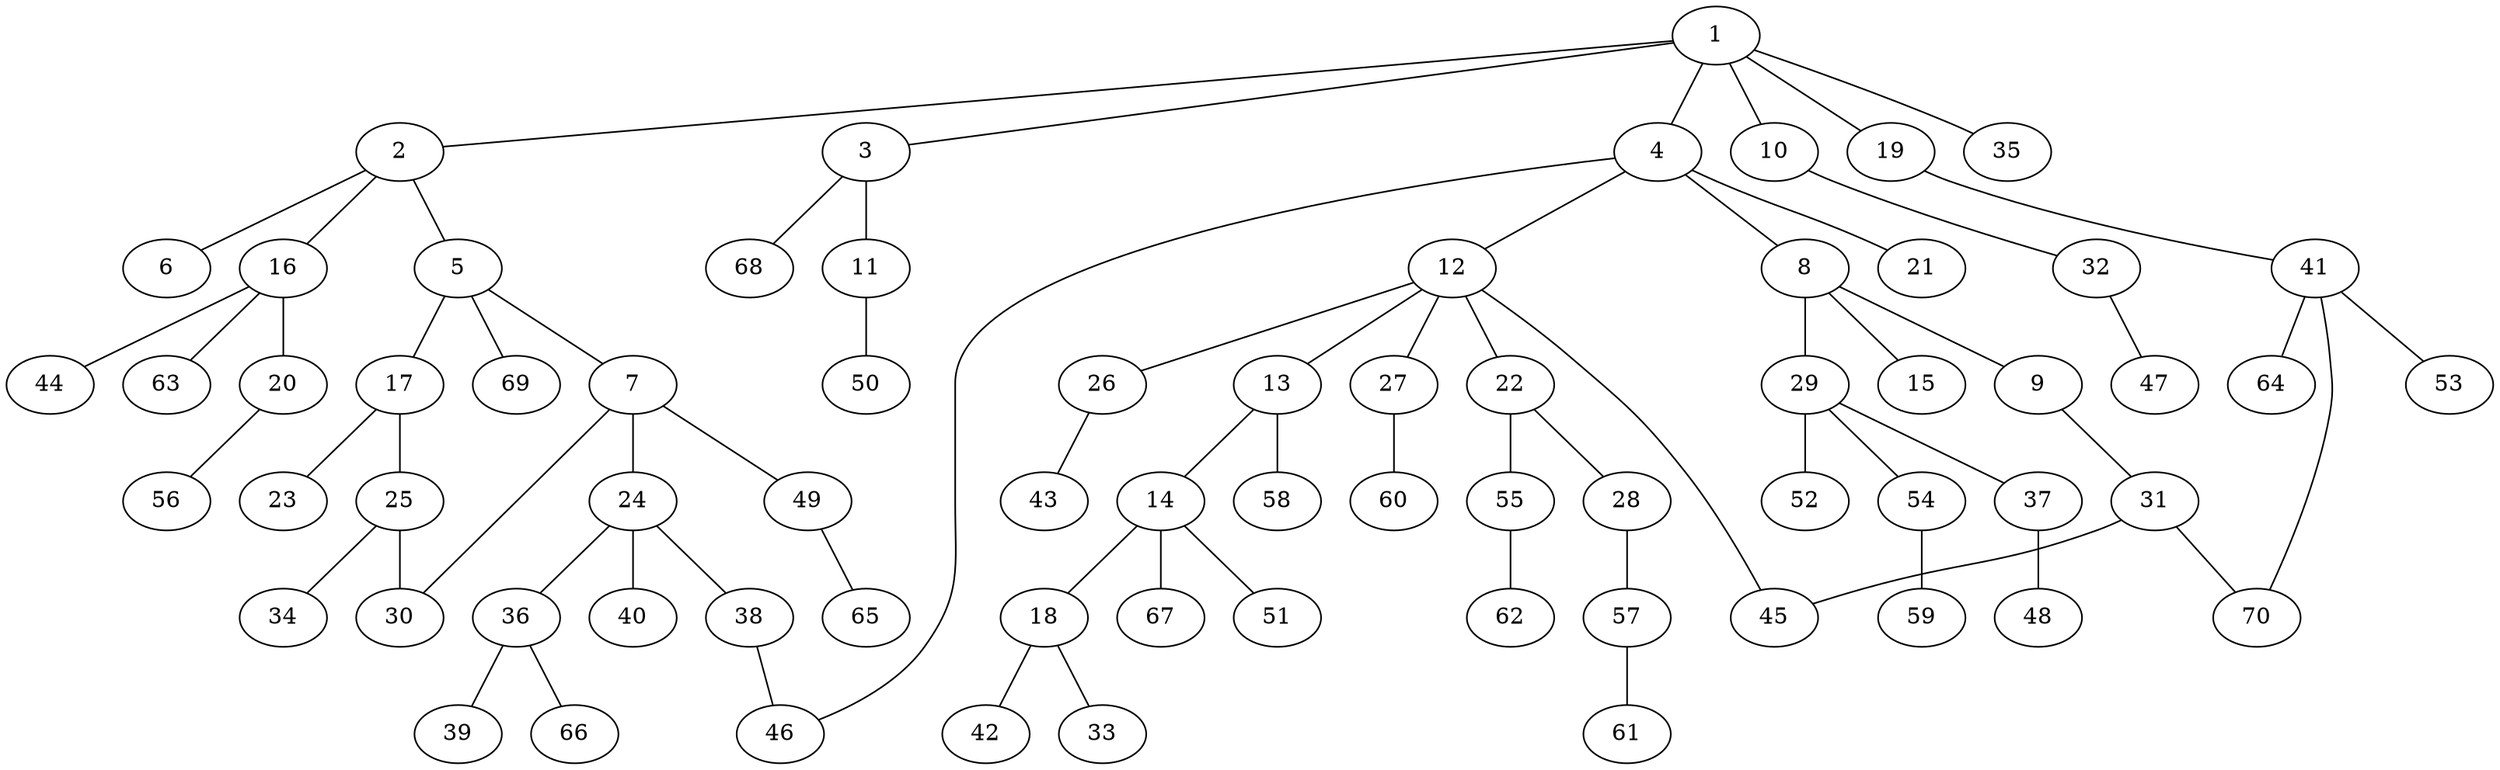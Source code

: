 graph graphname {1--2
1--3
1--4
1--10
1--19
1--35
2--5
2--6
2--16
3--11
3--68
4--8
4--12
4--21
4--46
5--7
5--17
5--69
7--24
7--30
7--49
8--9
8--15
8--29
9--31
10--32
11--50
12--13
12--22
12--26
12--27
12--45
13--14
13--58
14--18
14--51
14--67
16--20
16--44
16--63
17--23
17--25
18--33
18--42
19--41
20--56
22--28
22--55
24--36
24--38
24--40
25--30
25--34
26--43
27--60
28--57
29--37
29--52
29--54
31--45
31--70
32--47
36--39
36--66
37--48
38--46
41--53
41--64
41--70
49--65
54--59
55--62
57--61
}